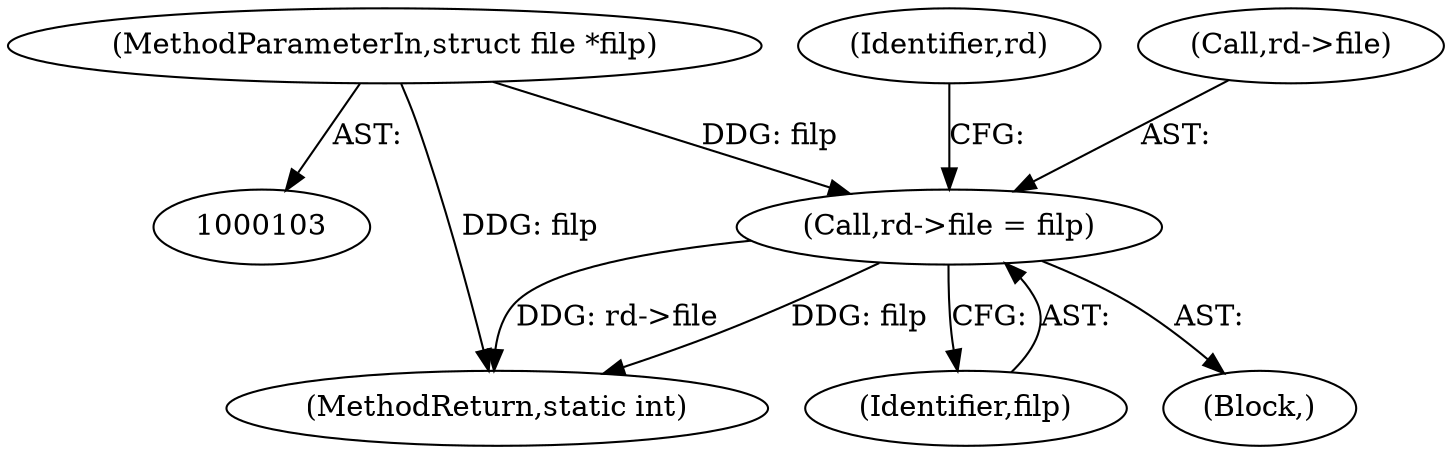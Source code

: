 digraph "0_linux_6f24f892871acc47b40dd594c63606a17c714f77_0@pointer" {
"1000519" [label="(Call,rd->file = filp)"];
"1000104" [label="(MethodParameterIn,struct file *filp)"];
"1000104" [label="(MethodParameterIn,struct file *filp)"];
"1000498" [label="(Block,)"];
"1000550" [label="(MethodReturn,static int)"];
"1000527" [label="(Identifier,rd)"];
"1000520" [label="(Call,rd->file)"];
"1000523" [label="(Identifier,filp)"];
"1000519" [label="(Call,rd->file = filp)"];
"1000519" -> "1000498"  [label="AST: "];
"1000519" -> "1000523"  [label="CFG: "];
"1000520" -> "1000519"  [label="AST: "];
"1000523" -> "1000519"  [label="AST: "];
"1000527" -> "1000519"  [label="CFG: "];
"1000519" -> "1000550"  [label="DDG: rd->file"];
"1000519" -> "1000550"  [label="DDG: filp"];
"1000104" -> "1000519"  [label="DDG: filp"];
"1000104" -> "1000103"  [label="AST: "];
"1000104" -> "1000550"  [label="DDG: filp"];
}
